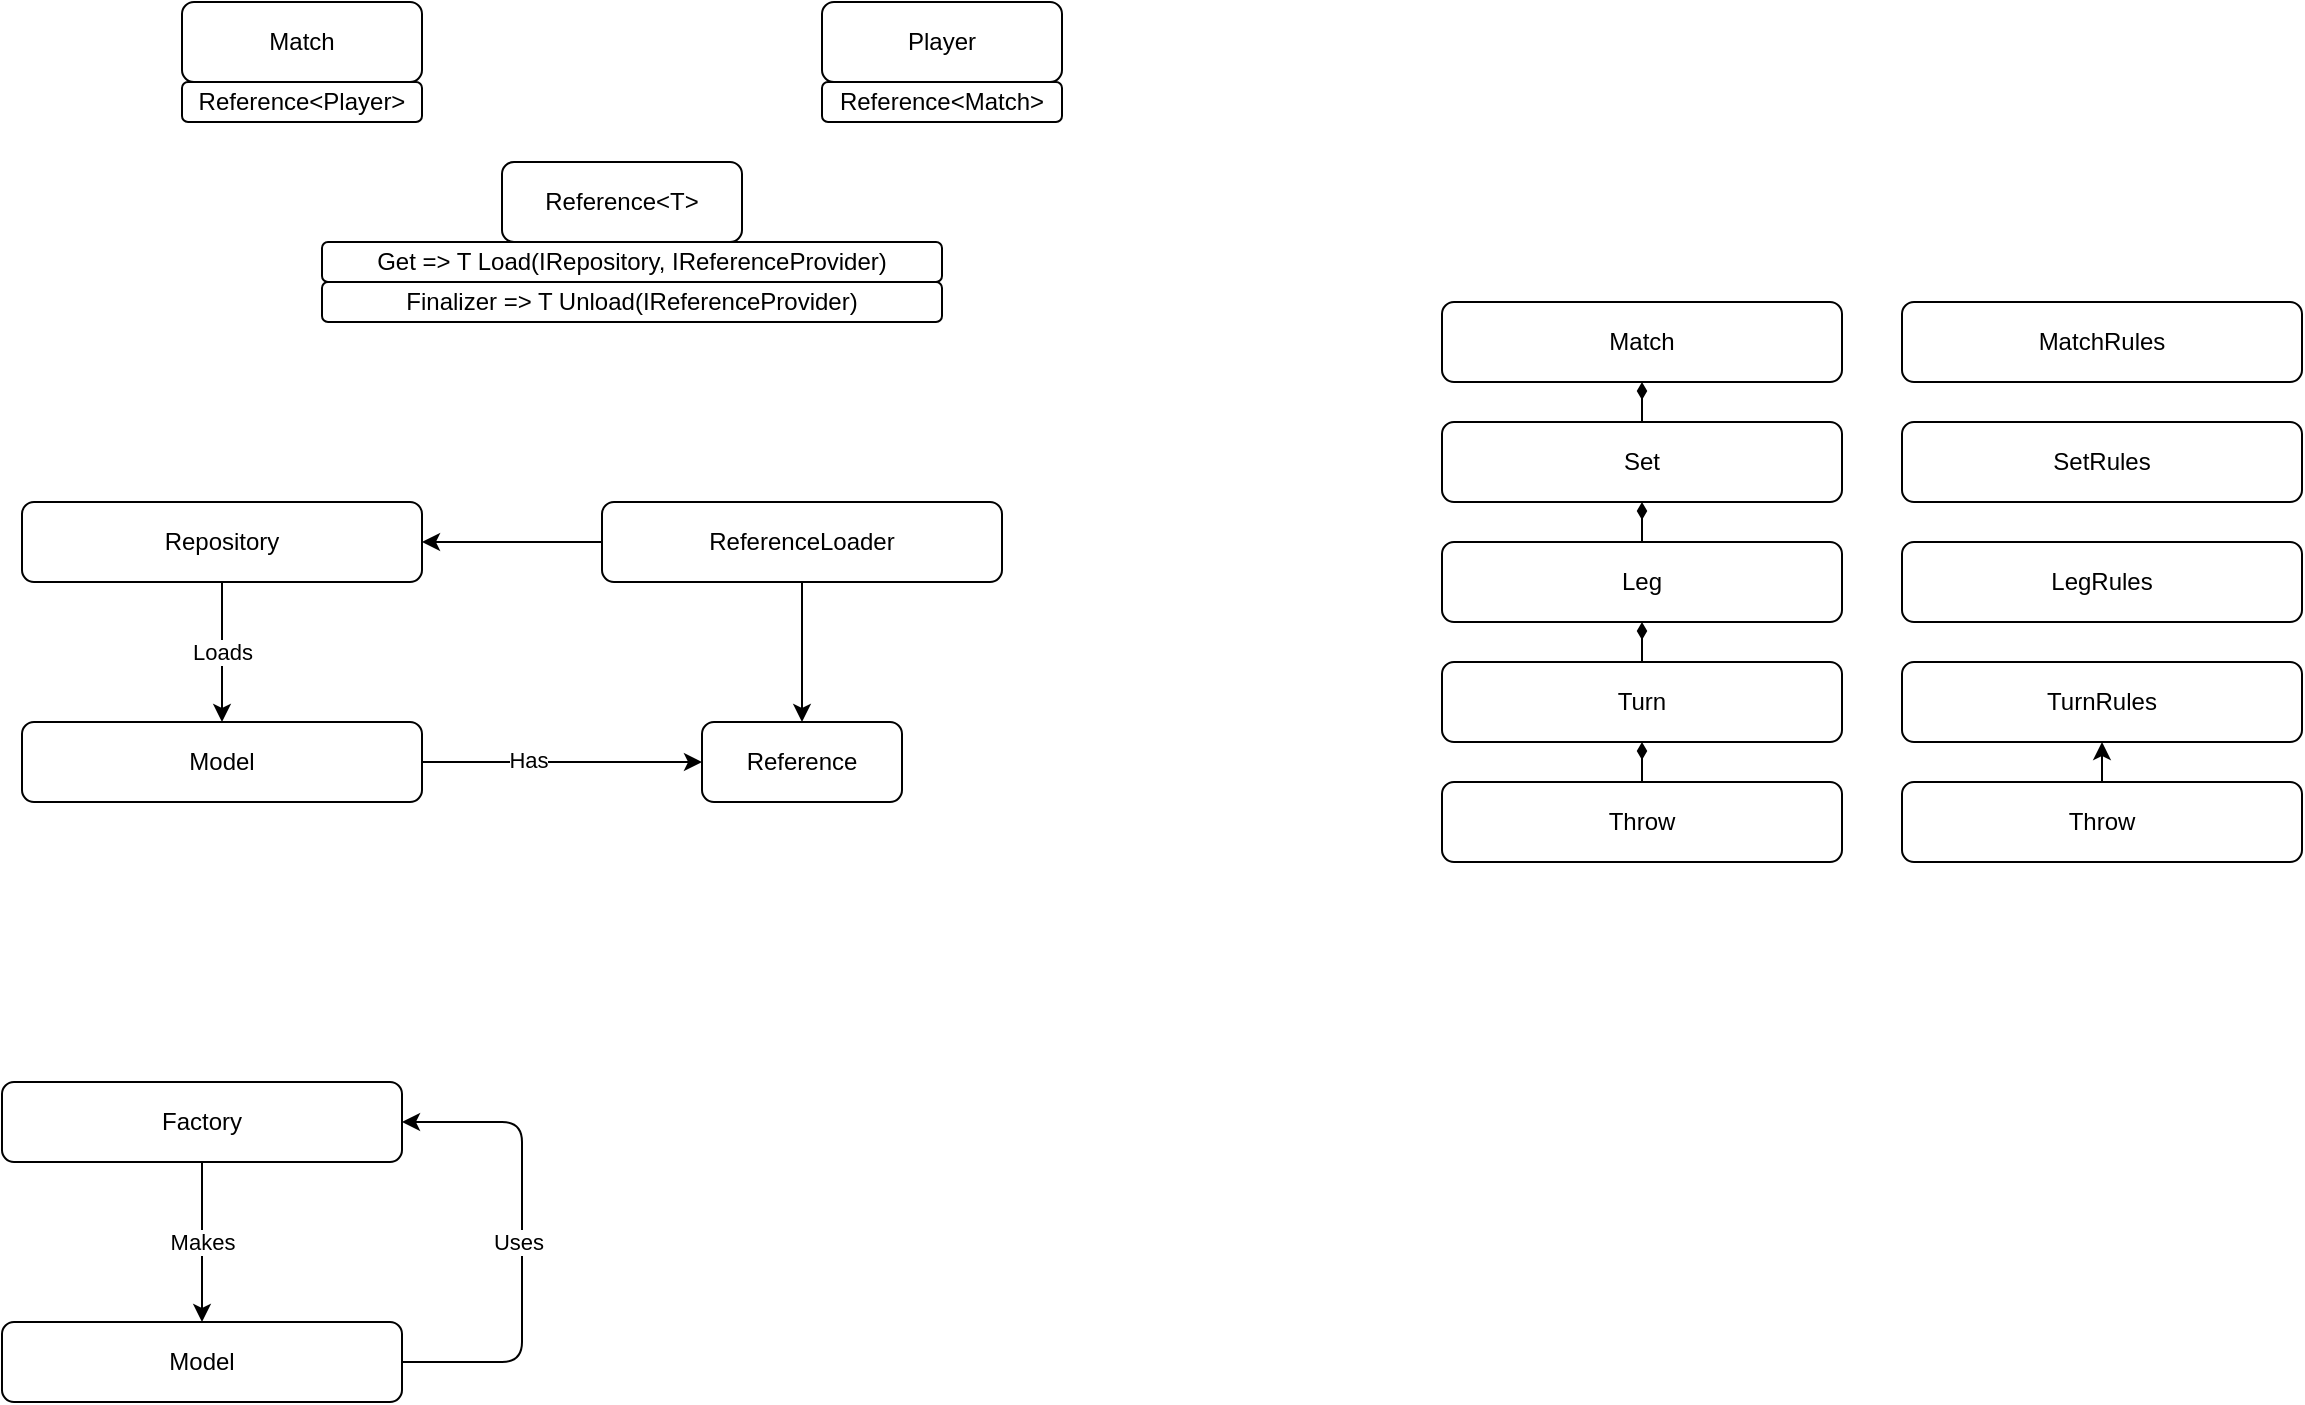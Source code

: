 <mxfile>
    <diagram id="d1kqnOEV7ilyaAdi7klt" name="Page-1">
        <mxGraphModel dx="1228" dy="627" grid="1" gridSize="10" guides="1" tooltips="1" connect="1" arrows="1" fold="1" page="1" pageScale="1" pageWidth="850" pageHeight="1100" math="0" shadow="0">
            <root>
                <mxCell id="0"/>
                <mxCell id="1" parent="0"/>
                <mxCell id="2" value="Match" style="rounded=1;whiteSpace=wrap;html=1;" parent="1" vertex="1">
                    <mxGeometry x="240" y="200" width="120" height="40" as="geometry"/>
                </mxCell>
                <mxCell id="3" value="Reference&amp;lt;Player&amp;gt;" style="rounded=1;whiteSpace=wrap;html=1;" parent="1" vertex="1">
                    <mxGeometry x="240" y="240" width="120" height="20" as="geometry"/>
                </mxCell>
                <mxCell id="5" value="Player" style="rounded=1;whiteSpace=wrap;html=1;" parent="1" vertex="1">
                    <mxGeometry x="560" y="200" width="120" height="40" as="geometry"/>
                </mxCell>
                <mxCell id="6" value="Reference&amp;lt;Match&amp;gt;" style="rounded=1;whiteSpace=wrap;html=1;" parent="1" vertex="1">
                    <mxGeometry x="560" y="240" width="120" height="20" as="geometry"/>
                </mxCell>
                <mxCell id="8" value="Reference&amp;lt;T&amp;gt;" style="rounded=1;whiteSpace=wrap;html=1;" parent="1" vertex="1">
                    <mxGeometry x="400" y="280" width="120" height="40" as="geometry"/>
                </mxCell>
                <mxCell id="9" value="Get =&amp;gt; T Load(IRepository, IReferenceProvider)" style="rounded=1;whiteSpace=wrap;html=1;" parent="1" vertex="1">
                    <mxGeometry x="310" y="320" width="310" height="20" as="geometry"/>
                </mxCell>
                <mxCell id="10" value="Finalizer =&amp;gt; T Unload(IReferenceProvider)" style="rounded=1;whiteSpace=wrap;html=1;" parent="1" vertex="1">
                    <mxGeometry x="310" y="340" width="310" height="20" as="geometry"/>
                </mxCell>
                <mxCell id="25" style="edgeStyle=none;html=1;entryX=0;entryY=0.5;entryDx=0;entryDy=0;" parent="1" source="11" target="24" edge="1">
                    <mxGeometry relative="1" as="geometry"/>
                </mxCell>
                <mxCell id="30" value="Has" style="edgeLabel;html=1;align=center;verticalAlign=middle;resizable=0;points=[];" parent="25" vertex="1" connectable="0">
                    <mxGeometry x="-0.252" y="1" relative="1" as="geometry">
                        <mxPoint as="offset"/>
                    </mxGeometry>
                </mxCell>
                <mxCell id="11" value="Model" style="rounded=1;whiteSpace=wrap;html=1;" parent="1" vertex="1">
                    <mxGeometry x="160" y="560" width="200" height="40" as="geometry"/>
                </mxCell>
                <mxCell id="13" style="edgeStyle=none;html=1;" parent="1" source="12" target="11" edge="1">
                    <mxGeometry relative="1" as="geometry"/>
                </mxCell>
                <mxCell id="15" value="Loads" style="edgeLabel;html=1;align=center;verticalAlign=middle;resizable=0;points=[];" parent="13" vertex="1" connectable="0">
                    <mxGeometry x="0.159" y="-1" relative="1" as="geometry">
                        <mxPoint x="1" y="-6" as="offset"/>
                    </mxGeometry>
                </mxCell>
                <mxCell id="12" value="Repository" style="rounded=1;whiteSpace=wrap;html=1;" parent="1" vertex="1">
                    <mxGeometry x="160" y="450" width="200" height="40" as="geometry"/>
                </mxCell>
                <mxCell id="24" value="Reference" style="rounded=1;whiteSpace=wrap;html=1;" parent="1" vertex="1">
                    <mxGeometry x="500" y="560" width="100" height="40" as="geometry"/>
                </mxCell>
                <mxCell id="28" style="edgeStyle=none;html=1;" parent="1" source="27" target="24" edge="1">
                    <mxGeometry relative="1" as="geometry"/>
                </mxCell>
                <mxCell id="29" style="edgeStyle=none;html=1;" parent="1" source="27" target="12" edge="1">
                    <mxGeometry relative="1" as="geometry"/>
                </mxCell>
                <mxCell id="27" value="ReferenceLoader" style="rounded=1;whiteSpace=wrap;html=1;" parent="1" vertex="1">
                    <mxGeometry x="450" y="450" width="200" height="40" as="geometry"/>
                </mxCell>
                <mxCell id="31" value="Match" style="rounded=1;whiteSpace=wrap;html=1;" parent="1" vertex="1">
                    <mxGeometry x="870" y="350" width="200" height="40" as="geometry"/>
                </mxCell>
                <mxCell id="36" style="edgeStyle=none;html=1;entryX=0.5;entryY=1;entryDx=0;entryDy=0;endArrow=diamondThin;endFill=1;" parent="1" source="32" target="31" edge="1">
                    <mxGeometry relative="1" as="geometry"/>
                </mxCell>
                <mxCell id="32" value="Set" style="rounded=1;whiteSpace=wrap;html=1;" parent="1" vertex="1">
                    <mxGeometry x="870" y="410" width="200" height="40" as="geometry"/>
                </mxCell>
                <mxCell id="37" style="edgeStyle=none;html=1;entryX=0.5;entryY=1;entryDx=0;entryDy=0;endArrow=diamondThin;endFill=1;" parent="1" source="33" target="32" edge="1">
                    <mxGeometry relative="1" as="geometry"/>
                </mxCell>
                <mxCell id="33" value="Leg" style="rounded=1;whiteSpace=wrap;html=1;" parent="1" vertex="1">
                    <mxGeometry x="870" y="470" width="200" height="40" as="geometry"/>
                </mxCell>
                <mxCell id="38" style="edgeStyle=none;html=1;endArrow=diamondThin;endFill=1;" parent="1" source="34" target="33" edge="1">
                    <mxGeometry relative="1" as="geometry"/>
                </mxCell>
                <mxCell id="34" value="Turn" style="rounded=1;whiteSpace=wrap;html=1;" parent="1" vertex="1">
                    <mxGeometry x="870" y="530" width="200" height="40" as="geometry"/>
                </mxCell>
                <mxCell id="39" style="edgeStyle=none;html=1;endArrow=diamondThin;endFill=1;" parent="1" source="35" target="34" edge="1">
                    <mxGeometry relative="1" as="geometry"/>
                </mxCell>
                <mxCell id="35" value="Throw" style="rounded=1;whiteSpace=wrap;html=1;" parent="1" vertex="1">
                    <mxGeometry x="870" y="590" width="200" height="40" as="geometry"/>
                </mxCell>
                <mxCell id="40" value="MatchRules" style="rounded=1;whiteSpace=wrap;html=1;" parent="1" vertex="1">
                    <mxGeometry x="1100" y="350" width="200" height="40" as="geometry"/>
                </mxCell>
                <mxCell id="47" value="SetRules" style="rounded=1;whiteSpace=wrap;html=1;" parent="1" vertex="1">
                    <mxGeometry x="1100" y="410" width="200" height="40" as="geometry"/>
                </mxCell>
                <mxCell id="48" value="LegRules" style="rounded=1;whiteSpace=wrap;html=1;" parent="1" vertex="1">
                    <mxGeometry x="1100" y="470" width="200" height="40" as="geometry"/>
                </mxCell>
                <mxCell id="49" value="TurnRules" style="rounded=1;whiteSpace=wrap;html=1;" parent="1" vertex="1">
                    <mxGeometry x="1100" y="530" width="200" height="40" as="geometry"/>
                </mxCell>
                <mxCell id="51" style="edgeStyle=orthogonalEdgeStyle;html=1;endArrow=classic;endFill=1;" parent="1" source="50" target="49" edge="1">
                    <mxGeometry relative="1" as="geometry"/>
                </mxCell>
                <mxCell id="50" value="Throw" style="rounded=1;whiteSpace=wrap;html=1;" parent="1" vertex="1">
                    <mxGeometry x="1100" y="590" width="200" height="40" as="geometry"/>
                </mxCell>
                <mxCell id="56" style="edgeStyle=none;html=1;entryX=1;entryY=0.5;entryDx=0;entryDy=0;" parent="1" source="52" target="53" edge="1">
                    <mxGeometry relative="1" as="geometry">
                        <Array as="points">
                            <mxPoint x="410" y="880"/>
                            <mxPoint x="410" y="760"/>
                        </Array>
                    </mxGeometry>
                </mxCell>
                <mxCell id="58" value="Uses" style="edgeLabel;html=1;align=center;verticalAlign=middle;resizable=0;points=[];" parent="56" vertex="1" connectable="0">
                    <mxGeometry x="-0.084" y="2" relative="1" as="geometry">
                        <mxPoint y="-10" as="offset"/>
                    </mxGeometry>
                </mxCell>
                <mxCell id="52" value="Model" style="rounded=1;whiteSpace=wrap;html=1;" parent="1" vertex="1">
                    <mxGeometry x="150" y="860" width="200" height="40" as="geometry"/>
                </mxCell>
                <mxCell id="54" style="edgeStyle=none;html=1;" parent="1" source="53" target="52" edge="1">
                    <mxGeometry relative="1" as="geometry"/>
                </mxCell>
                <mxCell id="55" value="Makes" style="edgeLabel;html=1;align=center;verticalAlign=middle;resizable=0;points=[];" parent="54" vertex="1" connectable="0">
                    <mxGeometry x="0.167" y="1" relative="1" as="geometry">
                        <mxPoint x="-1" y="-7" as="offset"/>
                    </mxGeometry>
                </mxCell>
                <mxCell id="53" value="Factory" style="rounded=1;whiteSpace=wrap;html=1;" parent="1" vertex="1">
                    <mxGeometry x="150" y="740" width="200" height="40" as="geometry"/>
                </mxCell>
            </root>
        </mxGraphModel>
    </diagram>
</mxfile>